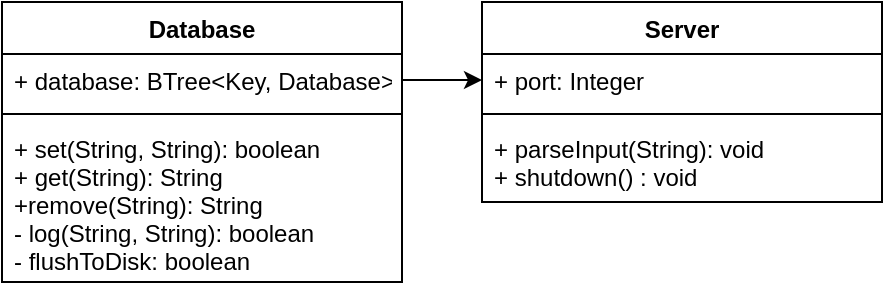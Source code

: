 <mxfile version="12.2.7" type="device" pages="1"><diagram id="ZY-B4_cqrODiKjVwqT0b" name="Page-1"><mxGraphModel dx="1617" dy="832" grid="1" gridSize="10" guides="1" tooltips="1" connect="1" arrows="1" fold="1" page="1" pageScale="1" pageWidth="827" pageHeight="1169" math="0" shadow="0"><root><mxCell id="0"/><mxCell id="1" parent="0"/><mxCell id="l7Z075jayfrywQ1N7cUY-1" value="Database" style="swimlane;fontStyle=1;align=center;verticalAlign=top;childLayout=stackLayout;horizontal=1;startSize=26;horizontalStack=0;resizeParent=1;resizeParentMax=0;resizeLast=0;collapsible=1;marginBottom=0;" vertex="1" parent="1"><mxGeometry x="80" y="200" width="200" height="140" as="geometry"/></mxCell><mxCell id="l7Z075jayfrywQ1N7cUY-2" value="+ database: BTree&lt;Key, Database&gt;" style="text;strokeColor=none;fillColor=none;align=left;verticalAlign=top;spacingLeft=4;spacingRight=4;overflow=hidden;rotatable=0;points=[[0,0.5],[1,0.5]];portConstraint=eastwest;" vertex="1" parent="l7Z075jayfrywQ1N7cUY-1"><mxGeometry y="26" width="200" height="26" as="geometry"/></mxCell><mxCell id="l7Z075jayfrywQ1N7cUY-3" value="" style="line;strokeWidth=1;fillColor=none;align=left;verticalAlign=middle;spacingTop=-1;spacingLeft=3;spacingRight=3;rotatable=0;labelPosition=right;points=[];portConstraint=eastwest;" vertex="1" parent="l7Z075jayfrywQ1N7cUY-1"><mxGeometry y="52" width="200" height="8" as="geometry"/></mxCell><mxCell id="l7Z075jayfrywQ1N7cUY-4" value="+ set(String, String): boolean&#10;+ get(String): String&#10;+remove(String): String &#10;- log(String, String): boolean&#10;- flushToDisk: boolean" style="text;strokeColor=none;fillColor=none;align=left;verticalAlign=top;spacingLeft=4;spacingRight=4;overflow=hidden;rotatable=0;points=[[0,0.5],[1,0.5]];portConstraint=eastwest;" vertex="1" parent="l7Z075jayfrywQ1N7cUY-1"><mxGeometry y="60" width="200" height="80" as="geometry"/></mxCell><mxCell id="l7Z075jayfrywQ1N7cUY-6" value="Server" style="swimlane;fontStyle=1;align=center;verticalAlign=top;childLayout=stackLayout;horizontal=1;startSize=26;horizontalStack=0;resizeParent=1;resizeParentMax=0;resizeLast=0;collapsible=1;marginBottom=0;" vertex="1" parent="1"><mxGeometry x="320" y="200" width="200" height="100" as="geometry"/></mxCell><mxCell id="l7Z075jayfrywQ1N7cUY-7" value="+ port: Integer" style="text;strokeColor=none;fillColor=none;align=left;verticalAlign=top;spacingLeft=4;spacingRight=4;overflow=hidden;rotatable=0;points=[[0,0.5],[1,0.5]];portConstraint=eastwest;" vertex="1" parent="l7Z075jayfrywQ1N7cUY-6"><mxGeometry y="26" width="200" height="26" as="geometry"/></mxCell><mxCell id="l7Z075jayfrywQ1N7cUY-8" value="" style="line;strokeWidth=1;fillColor=none;align=left;verticalAlign=middle;spacingTop=-1;spacingLeft=3;spacingRight=3;rotatable=0;labelPosition=right;points=[];portConstraint=eastwest;" vertex="1" parent="l7Z075jayfrywQ1N7cUY-6"><mxGeometry y="52" width="200" height="8" as="geometry"/></mxCell><mxCell id="l7Z075jayfrywQ1N7cUY-9" value="+ parseInput(String): void&#10;+ shutdown() : void" style="text;strokeColor=none;fillColor=none;align=left;verticalAlign=top;spacingLeft=4;spacingRight=4;overflow=hidden;rotatable=0;points=[[0,0.5],[1,0.5]];portConstraint=eastwest;" vertex="1" parent="l7Z075jayfrywQ1N7cUY-6"><mxGeometry y="60" width="200" height="40" as="geometry"/></mxCell><mxCell id="l7Z075jayfrywQ1N7cUY-10" style="edgeStyle=orthogonalEdgeStyle;rounded=0;orthogonalLoop=1;jettySize=auto;html=1;exitX=1;exitY=0.5;exitDx=0;exitDy=0;entryX=0;entryY=0.5;entryDx=0;entryDy=0;" edge="1" parent="1" source="l7Z075jayfrywQ1N7cUY-2" target="l7Z075jayfrywQ1N7cUY-7"><mxGeometry relative="1" as="geometry"/></mxCell></root></mxGraphModel></diagram></mxfile>